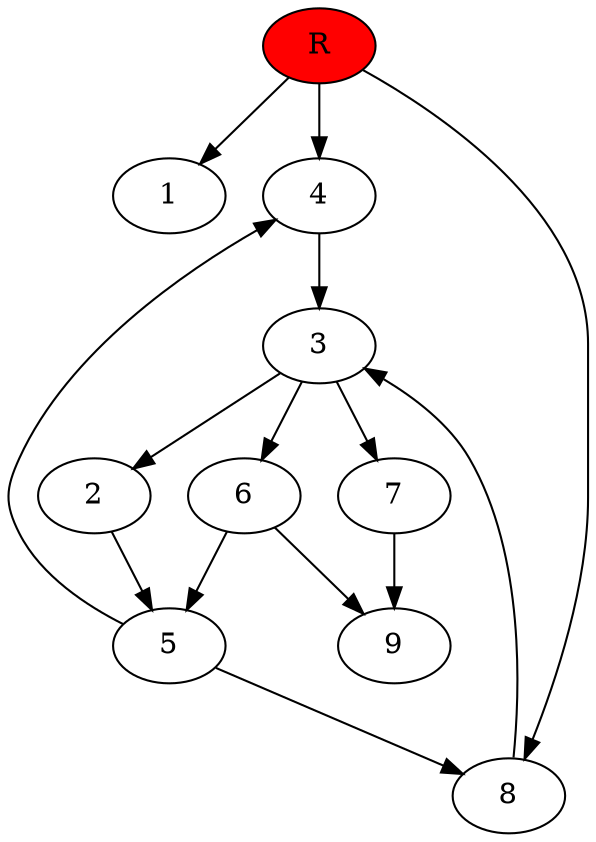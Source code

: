 digraph prb34410 {
	1
	2
	3
	4
	5
	6
	7
	8
	R [fillcolor="#ff0000" style=filled]
	2 -> 5
	3 -> 2
	3 -> 6
	3 -> 7
	4 -> 3
	5 -> 4
	5 -> 8
	6 -> 5
	6 -> 9
	7 -> 9
	8 -> 3
	R -> 1
	R -> 4
	R -> 8
}
